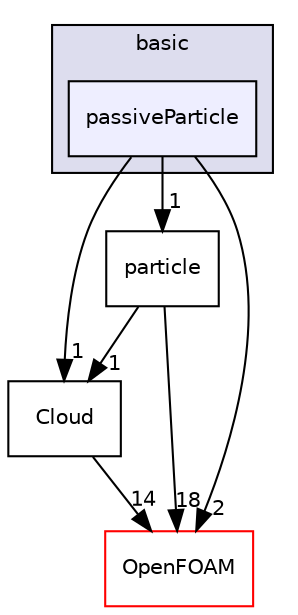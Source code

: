 digraph "src/lagrangian/basic/passiveParticle" {
  bgcolor=transparent;
  compound=true
  node [ fontsize="10", fontname="Helvetica"];
  edge [ labelfontsize="10", labelfontname="Helvetica"];
  subgraph clusterdir_584e0ab0901b4327f36f4285cac7f2f8 {
    graph [ bgcolor="#ddddee", pencolor="black", label="basic" fontname="Helvetica", fontsize="10", URL="dir_584e0ab0901b4327f36f4285cac7f2f8.html"]
  dir_0af4929ee2091f99048fde12e193404c [shape=box, label="passiveParticle", style="filled", fillcolor="#eeeeff", pencolor="black", URL="dir_0af4929ee2091f99048fde12e193404c.html"];
  }
  dir_3075538dd66b47ae8adde8b65985b4e5 [shape=box label="Cloud" URL="dir_3075538dd66b47ae8adde8b65985b4e5.html"];
  dir_6ce135742a9ab85554138ca84fc0bdbe [shape=box label="particle" URL="dir_6ce135742a9ab85554138ca84fc0bdbe.html"];
  dir_c5473ff19b20e6ec4dfe5c310b3778a8 [shape=box label="OpenFOAM" color="red" URL="dir_c5473ff19b20e6ec4dfe5c310b3778a8.html"];
  dir_3075538dd66b47ae8adde8b65985b4e5->dir_c5473ff19b20e6ec4dfe5c310b3778a8 [headlabel="14", labeldistance=1.5 headhref="dir_001366_001896.html"];
  dir_0af4929ee2091f99048fde12e193404c->dir_3075538dd66b47ae8adde8b65985b4e5 [headlabel="1", labeldistance=1.5 headhref="dir_001372_001366.html"];
  dir_0af4929ee2091f99048fde12e193404c->dir_6ce135742a9ab85554138ca84fc0bdbe [headlabel="1", labeldistance=1.5 headhref="dir_001372_001371.html"];
  dir_0af4929ee2091f99048fde12e193404c->dir_c5473ff19b20e6ec4dfe5c310b3778a8 [headlabel="2", labeldistance=1.5 headhref="dir_001372_001896.html"];
  dir_6ce135742a9ab85554138ca84fc0bdbe->dir_3075538dd66b47ae8adde8b65985b4e5 [headlabel="1", labeldistance=1.5 headhref="dir_001371_001366.html"];
  dir_6ce135742a9ab85554138ca84fc0bdbe->dir_c5473ff19b20e6ec4dfe5c310b3778a8 [headlabel="18", labeldistance=1.5 headhref="dir_001371_001896.html"];
}
